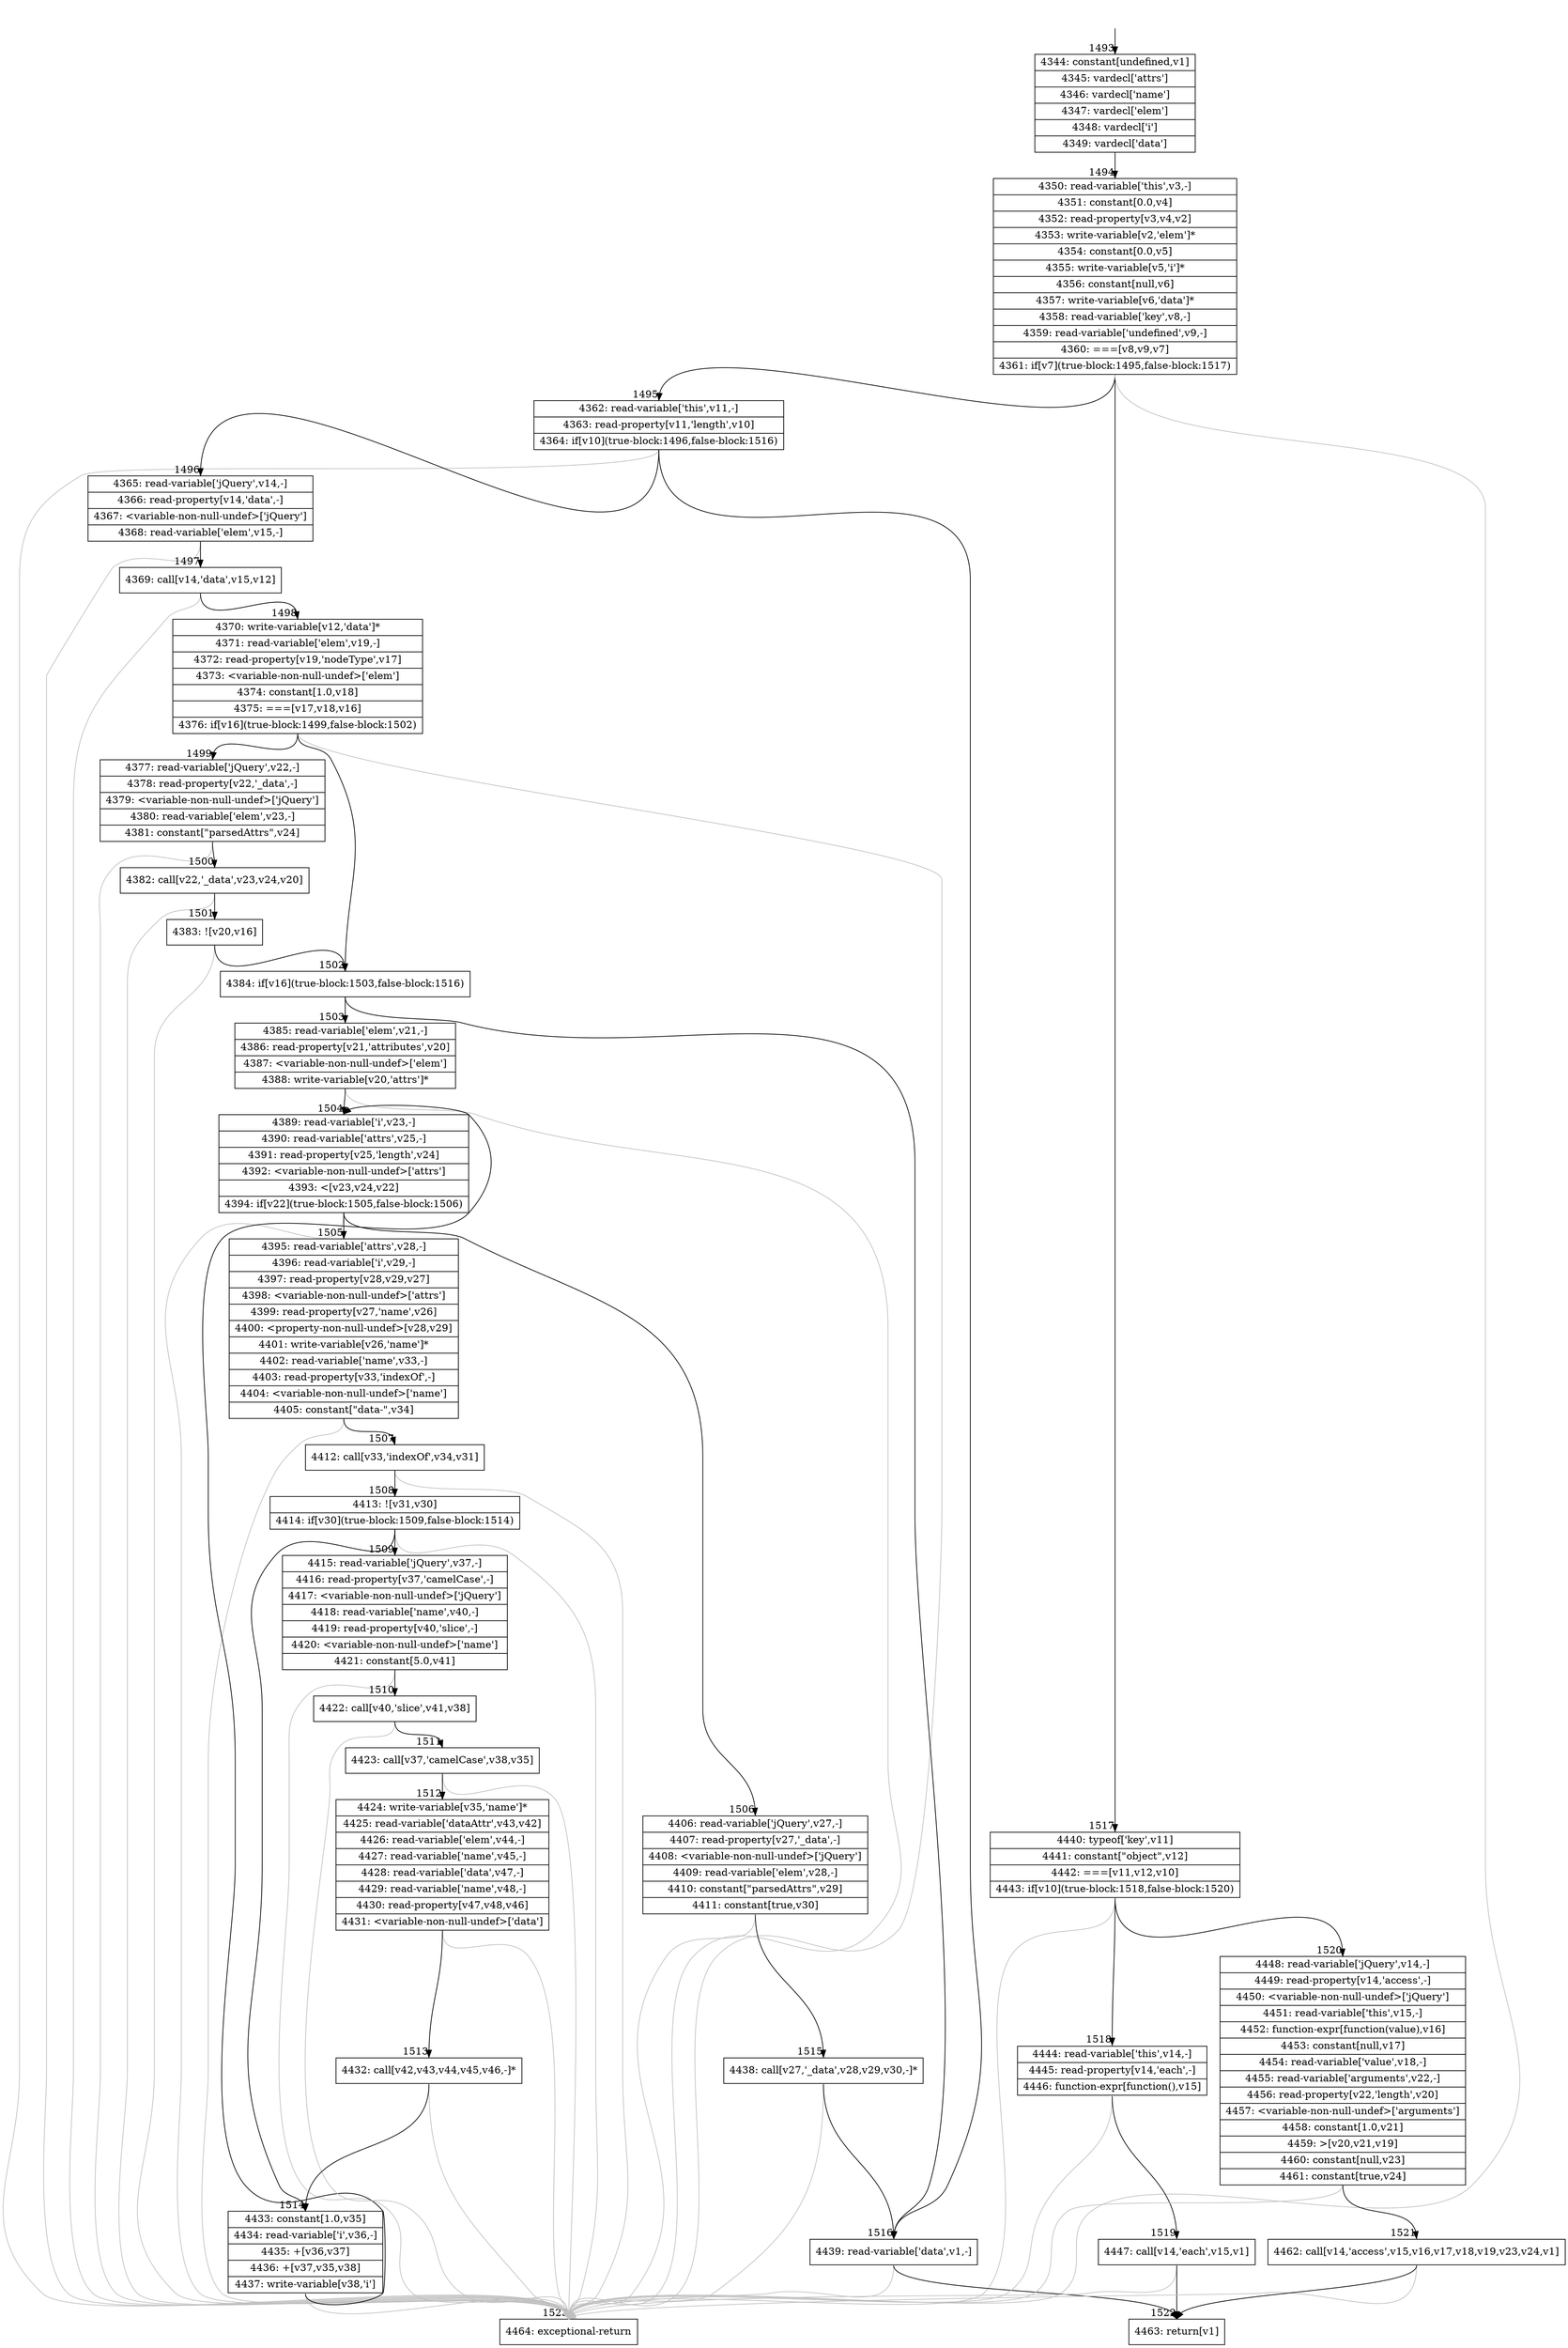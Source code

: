 digraph {
rankdir="TD"
BB_entry100[shape=none,label=""];
BB_entry100 -> BB1493 [tailport=s, headport=n, headlabel="    1493"]
BB1493 [shape=record label="{4344: constant[undefined,v1]|4345: vardecl['attrs']|4346: vardecl['name']|4347: vardecl['elem']|4348: vardecl['i']|4349: vardecl['data']}" ] 
BB1493 -> BB1494 [tailport=s, headport=n, headlabel="      1494"]
BB1494 [shape=record label="{4350: read-variable['this',v3,-]|4351: constant[0.0,v4]|4352: read-property[v3,v4,v2]|4353: write-variable[v2,'elem']*|4354: constant[0.0,v5]|4355: write-variable[v5,'i']*|4356: constant[null,v6]|4357: write-variable[v6,'data']*|4358: read-variable['key',v8,-]|4359: read-variable['undefined',v9,-]|4360: ===[v8,v9,v7]|4361: if[v7](true-block:1495,false-block:1517)}" ] 
BB1494 -> BB1495 [tailport=s, headport=n, headlabel="      1495"]
BB1494 -> BB1517 [tailport=s, headport=n, headlabel="      1517"]
BB1494 -> BB1523 [tailport=s, headport=n, color=gray, headlabel="      1523"]
BB1495 [shape=record label="{4362: read-variable['this',v11,-]|4363: read-property[v11,'length',v10]|4364: if[v10](true-block:1496,false-block:1516)}" ] 
BB1495 -> BB1496 [tailport=s, headport=n, headlabel="      1496"]
BB1495 -> BB1516 [tailport=s, headport=n, headlabel="      1516"]
BB1495 -> BB1523 [tailport=s, headport=n, color=gray]
BB1496 [shape=record label="{4365: read-variable['jQuery',v14,-]|4366: read-property[v14,'data',-]|4367: \<variable-non-null-undef\>['jQuery']|4368: read-variable['elem',v15,-]}" ] 
BB1496 -> BB1497 [tailport=s, headport=n, headlabel="      1497"]
BB1496 -> BB1523 [tailport=s, headport=n, color=gray]
BB1497 [shape=record label="{4369: call[v14,'data',v15,v12]}" ] 
BB1497 -> BB1498 [tailport=s, headport=n, headlabel="      1498"]
BB1497 -> BB1523 [tailport=s, headport=n, color=gray]
BB1498 [shape=record label="{4370: write-variable[v12,'data']*|4371: read-variable['elem',v19,-]|4372: read-property[v19,'nodeType',v17]|4373: \<variable-non-null-undef\>['elem']|4374: constant[1.0,v18]|4375: ===[v17,v18,v16]|4376: if[v16](true-block:1499,false-block:1502)}" ] 
BB1498 -> BB1502 [tailport=s, headport=n, headlabel="      1502"]
BB1498 -> BB1499 [tailport=s, headport=n, headlabel="      1499"]
BB1498 -> BB1523 [tailport=s, headport=n, color=gray]
BB1499 [shape=record label="{4377: read-variable['jQuery',v22,-]|4378: read-property[v22,'_data',-]|4379: \<variable-non-null-undef\>['jQuery']|4380: read-variable['elem',v23,-]|4381: constant[\"parsedAttrs\",v24]}" ] 
BB1499 -> BB1500 [tailport=s, headport=n, headlabel="      1500"]
BB1499 -> BB1523 [tailport=s, headport=n, color=gray]
BB1500 [shape=record label="{4382: call[v22,'_data',v23,v24,v20]}" ] 
BB1500 -> BB1501 [tailport=s, headport=n, headlabel="      1501"]
BB1500 -> BB1523 [tailport=s, headport=n, color=gray]
BB1501 [shape=record label="{4383: ![v20,v16]}" ] 
BB1501 -> BB1502 [tailport=s, headport=n]
BB1501 -> BB1523 [tailport=s, headport=n, color=gray]
BB1502 [shape=record label="{4384: if[v16](true-block:1503,false-block:1516)}" ] 
BB1502 -> BB1503 [tailport=s, headport=n, headlabel="      1503"]
BB1502 -> BB1516 [tailport=s, headport=n]
BB1503 [shape=record label="{4385: read-variable['elem',v21,-]|4386: read-property[v21,'attributes',v20]|4387: \<variable-non-null-undef\>['elem']|4388: write-variable[v20,'attrs']*}" ] 
BB1503 -> BB1504 [tailport=s, headport=n, headlabel="      1504"]
BB1503 -> BB1523 [tailport=s, headport=n, color=gray]
BB1504 [shape=record label="{4389: read-variable['i',v23,-]|4390: read-variable['attrs',v25,-]|4391: read-property[v25,'length',v24]|4392: \<variable-non-null-undef\>['attrs']|4393: \<[v23,v24,v22]|4394: if[v22](true-block:1505,false-block:1506)}" ] 
BB1504 -> BB1505 [tailport=s, headport=n, headlabel="      1505"]
BB1504 -> BB1506 [tailport=s, headport=n, headlabel="      1506"]
BB1504 -> BB1523 [tailport=s, headport=n, color=gray]
BB1505 [shape=record label="{4395: read-variable['attrs',v28,-]|4396: read-variable['i',v29,-]|4397: read-property[v28,v29,v27]|4398: \<variable-non-null-undef\>['attrs']|4399: read-property[v27,'name',v26]|4400: \<property-non-null-undef\>[v28,v29]|4401: write-variable[v26,'name']*|4402: read-variable['name',v33,-]|4403: read-property[v33,'indexOf',-]|4404: \<variable-non-null-undef\>['name']|4405: constant[\"data-\",v34]}" ] 
BB1505 -> BB1507 [tailport=s, headport=n, headlabel="      1507"]
BB1505 -> BB1523 [tailport=s, headport=n, color=gray]
BB1506 [shape=record label="{4406: read-variable['jQuery',v27,-]|4407: read-property[v27,'_data',-]|4408: \<variable-non-null-undef\>['jQuery']|4409: read-variable['elem',v28,-]|4410: constant[\"parsedAttrs\",v29]|4411: constant[true,v30]}" ] 
BB1506 -> BB1515 [tailport=s, headport=n, headlabel="      1515"]
BB1506 -> BB1523 [tailport=s, headport=n, color=gray]
BB1507 [shape=record label="{4412: call[v33,'indexOf',v34,v31]}" ] 
BB1507 -> BB1508 [tailport=s, headport=n, headlabel="      1508"]
BB1507 -> BB1523 [tailport=s, headport=n, color=gray]
BB1508 [shape=record label="{4413: ![v31,v30]|4414: if[v30](true-block:1509,false-block:1514)}" ] 
BB1508 -> BB1509 [tailport=s, headport=n, headlabel="      1509"]
BB1508 -> BB1514 [tailport=s, headport=n, headlabel="      1514"]
BB1508 -> BB1523 [tailport=s, headport=n, color=gray]
BB1509 [shape=record label="{4415: read-variable['jQuery',v37,-]|4416: read-property[v37,'camelCase',-]|4417: \<variable-non-null-undef\>['jQuery']|4418: read-variable['name',v40,-]|4419: read-property[v40,'slice',-]|4420: \<variable-non-null-undef\>['name']|4421: constant[5.0,v41]}" ] 
BB1509 -> BB1510 [tailport=s, headport=n, headlabel="      1510"]
BB1509 -> BB1523 [tailport=s, headport=n, color=gray]
BB1510 [shape=record label="{4422: call[v40,'slice',v41,v38]}" ] 
BB1510 -> BB1511 [tailport=s, headport=n, headlabel="      1511"]
BB1510 -> BB1523 [tailport=s, headport=n, color=gray]
BB1511 [shape=record label="{4423: call[v37,'camelCase',v38,v35]}" ] 
BB1511 -> BB1512 [tailport=s, headport=n, headlabel="      1512"]
BB1511 -> BB1523 [tailport=s, headport=n, color=gray]
BB1512 [shape=record label="{4424: write-variable[v35,'name']*|4425: read-variable['dataAttr',v43,v42]|4426: read-variable['elem',v44,-]|4427: read-variable['name',v45,-]|4428: read-variable['data',v47,-]|4429: read-variable['name',v48,-]|4430: read-property[v47,v48,v46]|4431: \<variable-non-null-undef\>['data']}" ] 
BB1512 -> BB1513 [tailport=s, headport=n, headlabel="      1513"]
BB1512 -> BB1523 [tailport=s, headport=n, color=gray]
BB1513 [shape=record label="{4432: call[v42,v43,v44,v45,v46,-]*}" ] 
BB1513 -> BB1514 [tailport=s, headport=n]
BB1513 -> BB1523 [tailport=s, headport=n, color=gray]
BB1514 [shape=record label="{4433: constant[1.0,v35]|4434: read-variable['i',v36,-]|4435: +[v36,v37]|4436: +[v37,v35,v38]|4437: write-variable[v38,'i']}" ] 
BB1514 -> BB1504 [tailport=s, headport=n]
BB1514 -> BB1523 [tailport=s, headport=n, color=gray]
BB1515 [shape=record label="{4438: call[v27,'_data',v28,v29,v30,-]*}" ] 
BB1515 -> BB1516 [tailport=s, headport=n]
BB1515 -> BB1523 [tailport=s, headport=n, color=gray]
BB1516 [shape=record label="{4439: read-variable['data',v1,-]}" ] 
BB1516 -> BB1522 [tailport=s, headport=n, headlabel="      1522"]
BB1516 -> BB1523 [tailport=s, headport=n, color=gray]
BB1517 [shape=record label="{4440: typeof['key',v11]|4441: constant[\"object\",v12]|4442: ===[v11,v12,v10]|4443: if[v10](true-block:1518,false-block:1520)}" ] 
BB1517 -> BB1518 [tailport=s, headport=n, headlabel="      1518"]
BB1517 -> BB1520 [tailport=s, headport=n, headlabel="      1520"]
BB1517 -> BB1523 [tailport=s, headport=n, color=gray]
BB1518 [shape=record label="{4444: read-variable['this',v14,-]|4445: read-property[v14,'each',-]|4446: function-expr[function(),v15]}" ] 
BB1518 -> BB1519 [tailport=s, headport=n, headlabel="      1519"]
BB1518 -> BB1523 [tailport=s, headport=n, color=gray]
BB1519 [shape=record label="{4447: call[v14,'each',v15,v1]}" ] 
BB1519 -> BB1522 [tailport=s, headport=n]
BB1519 -> BB1523 [tailport=s, headport=n, color=gray]
BB1520 [shape=record label="{4448: read-variable['jQuery',v14,-]|4449: read-property[v14,'access',-]|4450: \<variable-non-null-undef\>['jQuery']|4451: read-variable['this',v15,-]|4452: function-expr[function(value),v16]|4453: constant[null,v17]|4454: read-variable['value',v18,-]|4455: read-variable['arguments',v22,-]|4456: read-property[v22,'length',v20]|4457: \<variable-non-null-undef\>['arguments']|4458: constant[1.0,v21]|4459: \>[v20,v21,v19]|4460: constant[null,v23]|4461: constant[true,v24]}" ] 
BB1520 -> BB1521 [tailport=s, headport=n, headlabel="      1521"]
BB1520 -> BB1523 [tailport=s, headport=n, color=gray]
BB1521 [shape=record label="{4462: call[v14,'access',v15,v16,v17,v18,v19,v23,v24,v1]}" ] 
BB1521 -> BB1522 [tailport=s, headport=n]
BB1521 -> BB1523 [tailport=s, headport=n, color=gray]
BB1522 [shape=record label="{4463: return[v1]}" ] 
BB1523 [shape=record label="{4464: exceptional-return}" ] 
}
